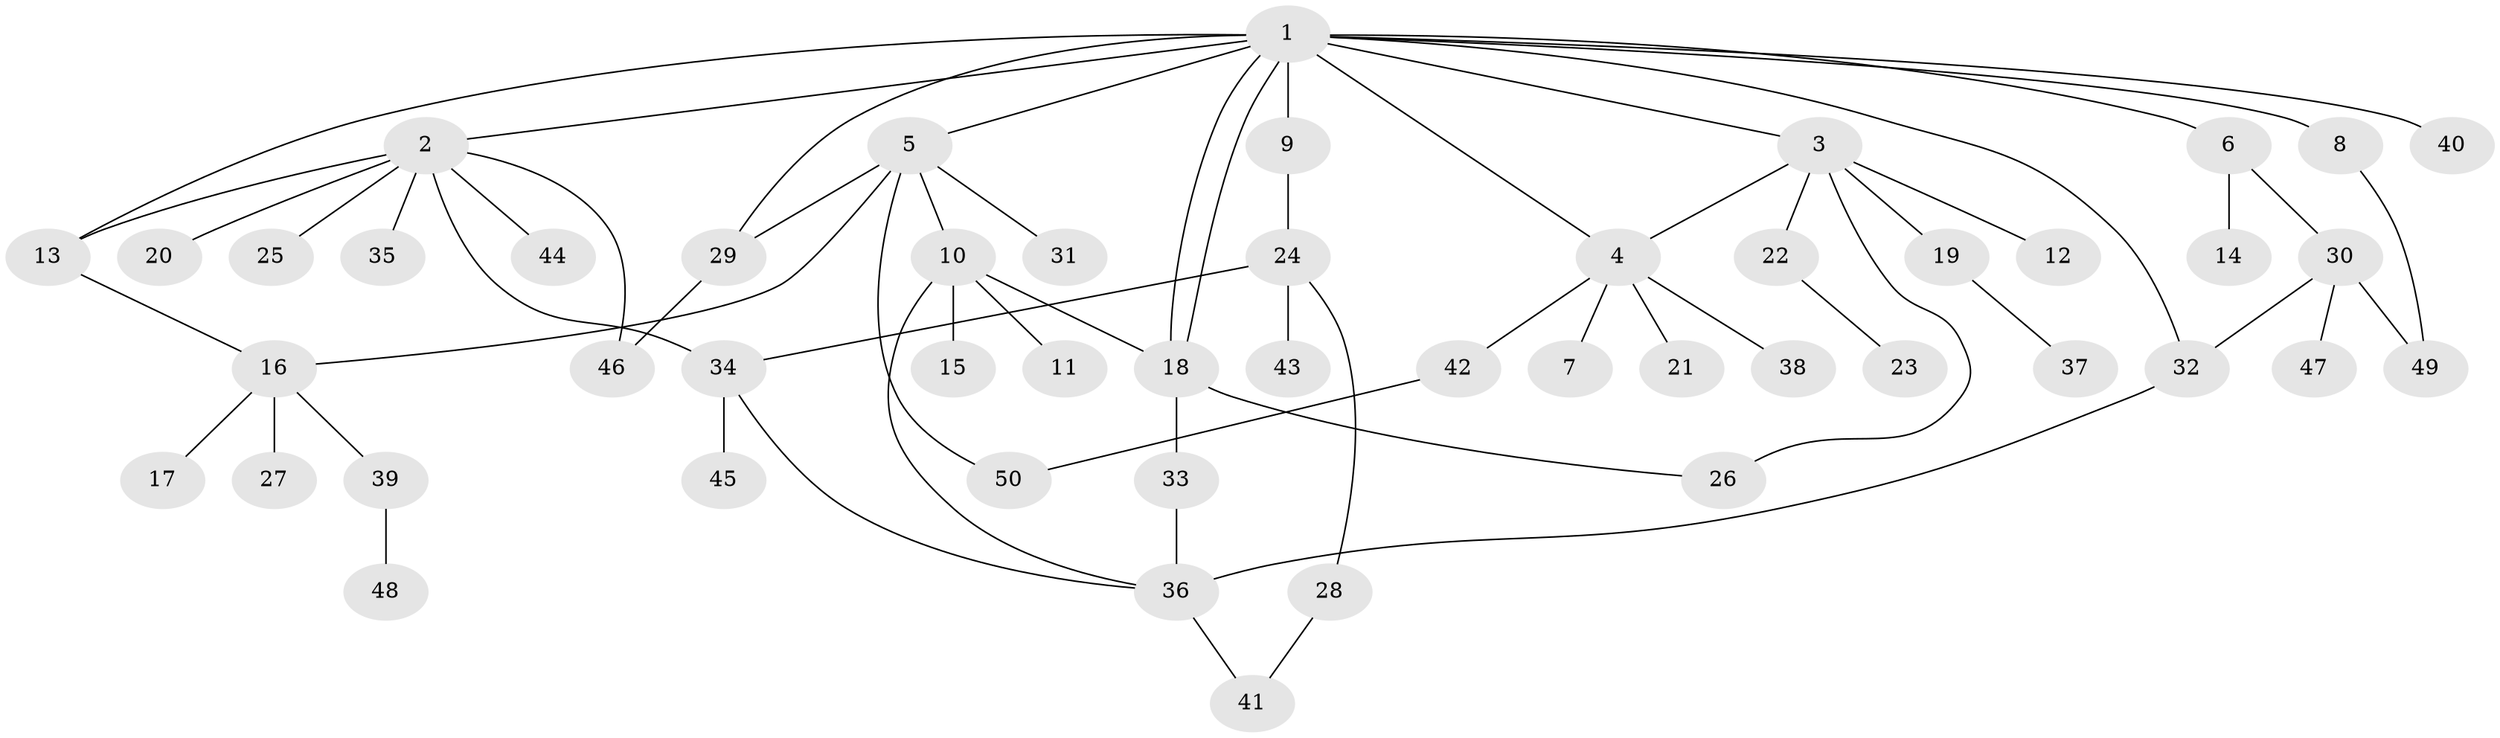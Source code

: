 // coarse degree distribution, {5: 0.04, 1: 0.6, 2: 0.16, 8: 0.08, 10: 0.04, 3: 0.08}
// Generated by graph-tools (version 1.1) at 2025/50/03/04/25 21:50:32]
// undirected, 50 vertices, 65 edges
graph export_dot {
graph [start="1"]
  node [color=gray90,style=filled];
  1;
  2;
  3;
  4;
  5;
  6;
  7;
  8;
  9;
  10;
  11;
  12;
  13;
  14;
  15;
  16;
  17;
  18;
  19;
  20;
  21;
  22;
  23;
  24;
  25;
  26;
  27;
  28;
  29;
  30;
  31;
  32;
  33;
  34;
  35;
  36;
  37;
  38;
  39;
  40;
  41;
  42;
  43;
  44;
  45;
  46;
  47;
  48;
  49;
  50;
  1 -- 2;
  1 -- 3;
  1 -- 4;
  1 -- 5;
  1 -- 6;
  1 -- 8;
  1 -- 9;
  1 -- 13;
  1 -- 18;
  1 -- 18;
  1 -- 29;
  1 -- 32;
  1 -- 40;
  2 -- 13;
  2 -- 20;
  2 -- 25;
  2 -- 34;
  2 -- 35;
  2 -- 44;
  2 -- 46;
  3 -- 4;
  3 -- 12;
  3 -- 19;
  3 -- 22;
  3 -- 26;
  4 -- 7;
  4 -- 21;
  4 -- 38;
  4 -- 42;
  5 -- 10;
  5 -- 16;
  5 -- 29;
  5 -- 31;
  5 -- 50;
  6 -- 14;
  6 -- 30;
  8 -- 49;
  9 -- 24;
  10 -- 11;
  10 -- 15;
  10 -- 18;
  10 -- 36;
  13 -- 16;
  16 -- 17;
  16 -- 27;
  16 -- 39;
  18 -- 26;
  18 -- 33;
  19 -- 37;
  22 -- 23;
  24 -- 28;
  24 -- 34;
  24 -- 43;
  28 -- 41;
  29 -- 46;
  30 -- 32;
  30 -- 47;
  30 -- 49;
  32 -- 36;
  33 -- 36;
  34 -- 36;
  34 -- 45;
  36 -- 41;
  39 -- 48;
  42 -- 50;
}
